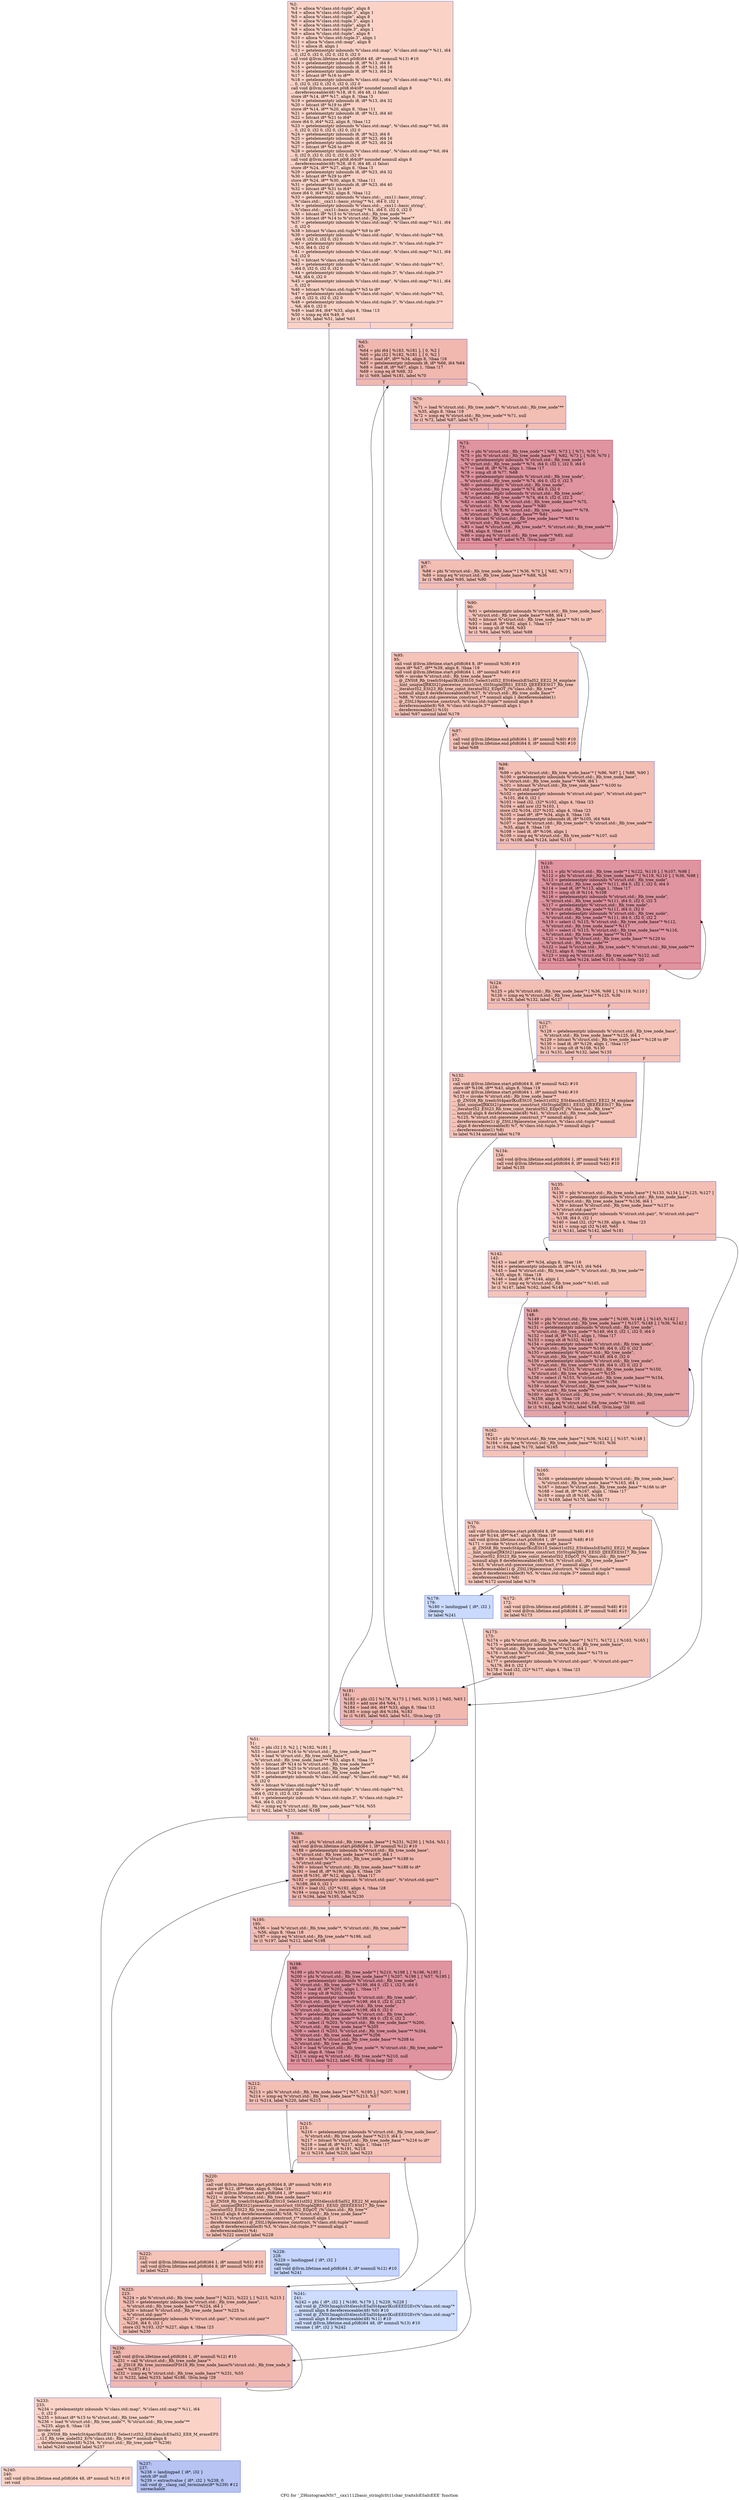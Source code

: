 digraph "CFG for '_Z9histogramNSt7__cxx1112basic_stringIcSt11char_traitsIcESaIcEEE' function" {
	label="CFG for '_Z9histogramNSt7__cxx1112basic_stringIcSt11char_traitsIcESaIcEEE' function";

	Node0x561bf09ddb70 [shape=record,color="#3d50c3ff", style=filled, fillcolor="#f59c7d70",label="{%2:\l  %3 = alloca %\"class.std::tuple\", align 8\l  %4 = alloca %\"class.std::tuple.3\", align 1\l  %5 = alloca %\"class.std::tuple\", align 8\l  %6 = alloca %\"class.std::tuple.3\", align 1\l  %7 = alloca %\"class.std::tuple\", align 8\l  %8 = alloca %\"class.std::tuple.3\", align 1\l  %9 = alloca %\"class.std::tuple\", align 8\l  %10 = alloca %\"class.std::tuple.3\", align 1\l  %11 = alloca %\"class.std::map\", align 8\l  %12 = alloca i8, align 1\l  %13 = getelementptr inbounds %\"class.std::map\", %\"class.std::map\"* %11, i64\l... 0, i32 0, i32 0, i32 0, i32 0, i32 0\l  call void @llvm.lifetime.start.p0i8(i64 48, i8* nonnull %13) #10\l  %14 = getelementptr inbounds i8, i8* %13, i64 8\l  %15 = getelementptr inbounds i8, i8* %13, i64 16\l  %16 = getelementptr inbounds i8, i8* %13, i64 24\l  %17 = bitcast i8* %16 to i8**\l  %18 = getelementptr inbounds %\"class.std::map\", %\"class.std::map\"* %11, i64\l... 0, i32 0, i32 0, i32 0, i32 0, i32 0\l  call void @llvm.memset.p0i8.i64(i8* noundef nonnull align 8\l... dereferenceable(48) %18, i8 0, i64 48, i1 false)\l  store i8* %14, i8** %17, align 8, !tbaa !3\l  %19 = getelementptr inbounds i8, i8* %13, i64 32\l  %20 = bitcast i8* %19 to i8**\l  store i8* %14, i8** %20, align 8, !tbaa !11\l  %21 = getelementptr inbounds i8, i8* %13, i64 40\l  %22 = bitcast i8* %21 to i64*\l  store i64 0, i64* %22, align 8, !tbaa !12\l  %23 = getelementptr inbounds %\"class.std::map\", %\"class.std::map\"* %0, i64\l... 0, i32 0, i32 0, i32 0, i32 0, i32 0\l  %24 = getelementptr inbounds i8, i8* %23, i64 8\l  %25 = getelementptr inbounds i8, i8* %23, i64 16\l  %26 = getelementptr inbounds i8, i8* %23, i64 24\l  %27 = bitcast i8* %26 to i8**\l  %28 = getelementptr inbounds %\"class.std::map\", %\"class.std::map\"* %0, i64\l... 0, i32 0, i32 0, i32 0, i32 0, i32 0\l  call void @llvm.memset.p0i8.i64(i8* noundef nonnull align 8\l... dereferenceable(48) %28, i8 0, i64 48, i1 false)\l  store i8* %24, i8** %27, align 8, !tbaa !3\l  %29 = getelementptr inbounds i8, i8* %23, i64 32\l  %30 = bitcast i8* %29 to i8**\l  store i8* %24, i8** %30, align 8, !tbaa !11\l  %31 = getelementptr inbounds i8, i8* %23, i64 40\l  %32 = bitcast i8* %31 to i64*\l  store i64 0, i64* %32, align 8, !tbaa !12\l  %33 = getelementptr inbounds %\"class.std::__cxx11::basic_string\",\l... %\"class.std::__cxx11::basic_string\"* %1, i64 0, i32 1\l  %34 = getelementptr inbounds %\"class.std::__cxx11::basic_string\",\l... %\"class.std::__cxx11::basic_string\"* %1, i64 0, i32 0, i32 0\l  %35 = bitcast i8* %15 to %\"struct.std::_Rb_tree_node\"**\l  %36 = bitcast i8* %14 to %\"struct.std::_Rb_tree_node_base\"*\l  %37 = getelementptr inbounds %\"class.std::map\", %\"class.std::map\"* %11, i64\l... 0, i32 0\l  %38 = bitcast %\"class.std::tuple\"* %9 to i8*\l  %39 = getelementptr inbounds %\"class.std::tuple\", %\"class.std::tuple\"* %9,\l... i64 0, i32 0, i32 0, i32 0\l  %40 = getelementptr inbounds %\"class.std::tuple.3\", %\"class.std::tuple.3\"*\l... %10, i64 0, i32 0\l  %41 = getelementptr inbounds %\"class.std::map\", %\"class.std::map\"* %11, i64\l... 0, i32 0\l  %42 = bitcast %\"class.std::tuple\"* %7 to i8*\l  %43 = getelementptr inbounds %\"class.std::tuple\", %\"class.std::tuple\"* %7,\l... i64 0, i32 0, i32 0, i32 0\l  %44 = getelementptr inbounds %\"class.std::tuple.3\", %\"class.std::tuple.3\"*\l... %8, i64 0, i32 0\l  %45 = getelementptr inbounds %\"class.std::map\", %\"class.std::map\"* %11, i64\l... 0, i32 0\l  %46 = bitcast %\"class.std::tuple\"* %5 to i8*\l  %47 = getelementptr inbounds %\"class.std::tuple\", %\"class.std::tuple\"* %5,\l... i64 0, i32 0, i32 0, i32 0\l  %48 = getelementptr inbounds %\"class.std::tuple.3\", %\"class.std::tuple.3\"*\l... %6, i64 0, i32 0\l  %49 = load i64, i64* %33, align 8, !tbaa !13\l  %50 = icmp eq i64 %49, 0\l  br i1 %50, label %51, label %63\l|{<s0>T|<s1>F}}"];
	Node0x561bf09ddb70:s0 -> Node0x561bf09e3ce0;
	Node0x561bf09ddb70:s1 -> Node0x561bf09e3d70;
	Node0x561bf09e3ce0 [shape=record,color="#3d50c3ff", style=filled, fillcolor="#f59c7d70",label="{%51:\l51:                                               \l  %52 = phi i32 [ 0, %2 ], [ %182, %181 ]\l  %53 = bitcast i8* %16 to %\"struct.std::_Rb_tree_node_base\"**\l  %54 = load %\"struct.std::_Rb_tree_node_base\"*,\l... %\"struct.std::_Rb_tree_node_base\"** %53, align 8, !tbaa !3\l  %55 = bitcast i8* %14 to %\"struct.std::_Rb_tree_node_base\"*\l  %56 = bitcast i8* %25 to %\"struct.std::_Rb_tree_node\"**\l  %57 = bitcast i8* %24 to %\"struct.std::_Rb_tree_node_base\"*\l  %58 = getelementptr inbounds %\"class.std::map\", %\"class.std::map\"* %0, i64\l... 0, i32 0\l  %59 = bitcast %\"class.std::tuple\"* %3 to i8*\l  %60 = getelementptr inbounds %\"class.std::tuple\", %\"class.std::tuple\"* %3,\l... i64 0, i32 0, i32 0, i32 0\l  %61 = getelementptr inbounds %\"class.std::tuple.3\", %\"class.std::tuple.3\"*\l... %4, i64 0, i32 0\l  %62 = icmp eq %\"struct.std::_Rb_tree_node_base\"* %54, %55\l  br i1 %62, label %233, label %186\l|{<s0>T|<s1>F}}"];
	Node0x561bf09e3ce0:s0 -> Node0x561bf09e45a0;
	Node0x561bf09e3ce0:s1 -> Node0x561bf09e4630;
	Node0x561bf09e3d70 [shape=record,color="#3d50c3ff", style=filled, fillcolor="#dc5d4a70",label="{%63:\l63:                                               \l  %64 = phi i64 [ %183, %181 ], [ 0, %2 ]\l  %65 = phi i32 [ %182, %181 ], [ 0, %2 ]\l  %66 = load i8*, i8** %34, align 8, !tbaa !16\l  %67 = getelementptr inbounds i8, i8* %66, i64 %64\l  %68 = load i8, i8* %67, align 1, !tbaa !17\l  %69 = icmp eq i8 %68, 32\l  br i1 %69, label %181, label %70\l|{<s0>T|<s1>F}}"];
	Node0x561bf09e3d70:s0 -> Node0x561bf09e3eb0;
	Node0x561bf09e3d70:s1 -> Node0x561bf09e4d30;
	Node0x561bf09e4d30 [shape=record,color="#3d50c3ff", style=filled, fillcolor="#e36c5570",label="{%70:\l70:                                               \l  %71 = load %\"struct.std::_Rb_tree_node\"*, %\"struct.std::_Rb_tree_node\"**\l... %35, align 8, !tbaa !18\l  %72 = icmp eq %\"struct.std::_Rb_tree_node\"* %71, null\l  br i1 %72, label %87, label %73\l|{<s0>T|<s1>F}}"];
	Node0x561bf09e4d30:s0 -> Node0x561bf09e5070;
	Node0x561bf09e4d30:s1 -> Node0x561bf09e5100;
	Node0x561bf09e5100 [shape=record,color="#b70d28ff", style=filled, fillcolor="#b70d2870",label="{%73:\l73:                                               \l  %74 = phi %\"struct.std::_Rb_tree_node\"* [ %85, %73 ], [ %71, %70 ]\l  %75 = phi %\"struct.std::_Rb_tree_node_base\"* [ %82, %73 ], [ %36, %70 ]\l  %76 = getelementptr inbounds %\"struct.std::_Rb_tree_node\",\l... %\"struct.std::_Rb_tree_node\"* %74, i64 0, i32 1, i32 0, i64 0\l  %77 = load i8, i8* %76, align 1, !tbaa !17\l  %78 = icmp slt i8 %77, %68\l  %79 = getelementptr inbounds %\"struct.std::_Rb_tree_node\",\l... %\"struct.std::_Rb_tree_node\"* %74, i64 0, i32 0, i32 3\l  %80 = getelementptr %\"struct.std::_Rb_tree_node\",\l... %\"struct.std::_Rb_tree_node\"* %74, i64 0, i32 0\l  %81 = getelementptr inbounds %\"struct.std::_Rb_tree_node\",\l... %\"struct.std::_Rb_tree_node\"* %74, i64 0, i32 0, i32 2\l  %82 = select i1 %78, %\"struct.std::_Rb_tree_node_base\"* %75,\l... %\"struct.std::_Rb_tree_node_base\"* %80\l  %83 = select i1 %78, %\"struct.std::_Rb_tree_node_base\"** %79,\l... %\"struct.std::_Rb_tree_node_base\"** %81\l  %84 = bitcast %\"struct.std::_Rb_tree_node_base\"** %83 to\l... %\"struct.std::_Rb_tree_node\"**\l  %85 = load %\"struct.std::_Rb_tree_node\"*, %\"struct.std::_Rb_tree_node\"**\l... %84, align 8, !tbaa !19\l  %86 = icmp eq %\"struct.std::_Rb_tree_node\"* %85, null\l  br i1 %86, label %87, label %73, !llvm.loop !20\l|{<s0>T|<s1>F}}"];
	Node0x561bf09e5100:s0 -> Node0x561bf09e5070;
	Node0x561bf09e5100:s1 -> Node0x561bf09e5100;
	Node0x561bf09e5070 [shape=record,color="#3d50c3ff", style=filled, fillcolor="#e36c5570",label="{%87:\l87:                                               \l  %88 = phi %\"struct.std::_Rb_tree_node_base\"* [ %36, %70 ], [ %82, %73 ]\l  %89 = icmp eq %\"struct.std::_Rb_tree_node_base\"* %88, %36\l  br i1 %89, label %95, label %90\l|{<s0>T|<s1>F}}"];
	Node0x561bf09e5070:s0 -> Node0x561bf09e63f0;
	Node0x561bf09e5070:s1 -> Node0x561bf09e6440;
	Node0x561bf09e6440 [shape=record,color="#3d50c3ff", style=filled, fillcolor="#e8765c70",label="{%90:\l90:                                               \l  %91 = getelementptr inbounds %\"struct.std::_Rb_tree_node_base\",\l... %\"struct.std::_Rb_tree_node_base\"* %88, i64 1\l  %92 = bitcast %\"struct.std::_Rb_tree_node_base\"* %91 to i8*\l  %93 = load i8, i8* %92, align 1, !tbaa !17\l  %94 = icmp slt i8 %68, %93\l  br i1 %94, label %95, label %98\l|{<s0>T|<s1>F}}"];
	Node0x561bf09e6440:s0 -> Node0x561bf09e63f0;
	Node0x561bf09e6440:s1 -> Node0x561bf09e6790;
	Node0x561bf09e63f0 [shape=record,color="#3d50c3ff", style=filled, fillcolor="#e8765c70",label="{%95:\l95:                                               \l  call void @llvm.lifetime.start.p0i8(i64 8, i8* nonnull %38) #10\l  store i8* %67, i8** %39, align 8, !tbaa !19\l  call void @llvm.lifetime.start.p0i8(i64 1, i8* nonnull %40) #10\l  %96 = invoke %\"struct.std::_Rb_tree_node_base\"*\l... @_ZNSt8_Rb_treeIcSt4pairIKciESt10_Select1stIS2_ESt4lessIcESaIS2_EE22_M_emplace\l..._hint_uniqueIJRKSt21piecewise_construct_tSt5tupleIJRS1_EESD_IJEEEEESt17_Rb_tree\l..._iteratorIS2_ESt23_Rb_tree_const_iteratorIS2_EDpOT_(%\"class.std::_Rb_tree\"*\l... nonnull align 8 dereferenceable(48) %37, %\"struct.std::_Rb_tree_node_base\"*\l... %88, %\"struct.std::piecewise_construct_t\"* nonnull align 1 dereferenceable(1)\l... @_ZStL19piecewise_construct, %\"class.std::tuple\"* nonnull align 8\l... dereferenceable(8) %9, %\"class.std::tuple.3\"* nonnull align 1\l... dereferenceable(1) %10)\l          to label %97 unwind label %179\l}"];
	Node0x561bf09e63f0 -> Node0x561bf09e72f0;
	Node0x561bf09e63f0 -> Node0x561bf09e7340;
	Node0x561bf09e72f0 [shape=record,color="#3d50c3ff", style=filled, fillcolor="#e8765c70",label="{%97:\l97:                                               \l  call void @llvm.lifetime.end.p0i8(i64 1, i8* nonnull %40) #10\l  call void @llvm.lifetime.end.p0i8(i64 8, i8* nonnull %38) #10\l  br label %98\l}"];
	Node0x561bf09e72f0 -> Node0x561bf09e6790;
	Node0x561bf09e6790 [shape=record,color="#3d50c3ff", style=filled, fillcolor="#e36c5570",label="{%98:\l98:                                               \l  %99 = phi %\"struct.std::_Rb_tree_node_base\"* [ %96, %97 ], [ %88, %90 ]\l  %100 = getelementptr inbounds %\"struct.std::_Rb_tree_node_base\",\l... %\"struct.std::_Rb_tree_node_base\"* %99, i64 1\l  %101 = bitcast %\"struct.std::_Rb_tree_node_base\"* %100 to\l... %\"struct.std::pair\"*\l  %102 = getelementptr inbounds %\"struct.std::pair\", %\"struct.std::pair\"*\l... %101, i64 0, i32 1\l  %103 = load i32, i32* %102, align 4, !tbaa !23\l  %104 = add nsw i32 %103, 1\l  store i32 %104, i32* %102, align 4, !tbaa !23\l  %105 = load i8*, i8** %34, align 8, !tbaa !16\l  %106 = getelementptr inbounds i8, i8* %105, i64 %64\l  %107 = load %\"struct.std::_Rb_tree_node\"*, %\"struct.std::_Rb_tree_node\"**\l... %35, align 8, !tbaa !18\l  %108 = load i8, i8* %106, align 1\l  %109 = icmp eq %\"struct.std::_Rb_tree_node\"* %107, null\l  br i1 %109, label %124, label %110\l|{<s0>T|<s1>F}}"];
	Node0x561bf09e6790:s0 -> Node0x561bf09e93f0;
	Node0x561bf09e6790:s1 -> Node0x561bf09e9480;
	Node0x561bf09e9480 [shape=record,color="#b70d28ff", style=filled, fillcolor="#b70d2870",label="{%110:\l110:                                              \l  %111 = phi %\"struct.std::_Rb_tree_node\"* [ %122, %110 ], [ %107, %98 ]\l  %112 = phi %\"struct.std::_Rb_tree_node_base\"* [ %119, %110 ], [ %36, %98 ]\l  %113 = getelementptr inbounds %\"struct.std::_Rb_tree_node\",\l... %\"struct.std::_Rb_tree_node\"* %111, i64 0, i32 1, i32 0, i64 0\l  %114 = load i8, i8* %113, align 1, !tbaa !17\l  %115 = icmp slt i8 %114, %108\l  %116 = getelementptr inbounds %\"struct.std::_Rb_tree_node\",\l... %\"struct.std::_Rb_tree_node\"* %111, i64 0, i32 0, i32 3\l  %117 = getelementptr %\"struct.std::_Rb_tree_node\",\l... %\"struct.std::_Rb_tree_node\"* %111, i64 0, i32 0\l  %118 = getelementptr inbounds %\"struct.std::_Rb_tree_node\",\l... %\"struct.std::_Rb_tree_node\"* %111, i64 0, i32 0, i32 2\l  %119 = select i1 %115, %\"struct.std::_Rb_tree_node_base\"* %112,\l... %\"struct.std::_Rb_tree_node_base\"* %117\l  %120 = select i1 %115, %\"struct.std::_Rb_tree_node_base\"** %116,\l... %\"struct.std::_Rb_tree_node_base\"** %118\l  %121 = bitcast %\"struct.std::_Rb_tree_node_base\"** %120 to\l... %\"struct.std::_Rb_tree_node\"**\l  %122 = load %\"struct.std::_Rb_tree_node\"*, %\"struct.std::_Rb_tree_node\"**\l... %121, align 8, !tbaa !19\l  %123 = icmp eq %\"struct.std::_Rb_tree_node\"* %122, null\l  br i1 %123, label %124, label %110, !llvm.loop !20\l|{<s0>T|<s1>F}}"];
	Node0x561bf09e9480:s0 -> Node0x561bf09e93f0;
	Node0x561bf09e9480:s1 -> Node0x561bf09e9480;
	Node0x561bf09e93f0 [shape=record,color="#3d50c3ff", style=filled, fillcolor="#e36c5570",label="{%124:\l124:                                              \l  %125 = phi %\"struct.std::_Rb_tree_node_base\"* [ %36, %98 ], [ %119, %110 ]\l  %126 = icmp eq %\"struct.std::_Rb_tree_node_base\"* %125, %36\l  br i1 %126, label %132, label %127\l|{<s0>T|<s1>F}}"];
	Node0x561bf09e93f0:s0 -> Node0x561bf09ea4f0;
	Node0x561bf09e93f0:s1 -> Node0x561bf09ea540;
	Node0x561bf09ea540 [shape=record,color="#3d50c3ff", style=filled, fillcolor="#e8765c70",label="{%127:\l127:                                              \l  %128 = getelementptr inbounds %\"struct.std::_Rb_tree_node_base\",\l... %\"struct.std::_Rb_tree_node_base\"* %125, i64 1\l  %129 = bitcast %\"struct.std::_Rb_tree_node_base\"* %128 to i8*\l  %130 = load i8, i8* %129, align 1, !tbaa !17\l  %131 = icmp slt i8 %108, %130\l  br i1 %131, label %132, label %135\l|{<s0>T|<s1>F}}"];
	Node0x561bf09ea540:s0 -> Node0x561bf09ea4f0;
	Node0x561bf09ea540:s1 -> Node0x561bf09eb060;
	Node0x561bf09ea4f0 [shape=record,color="#3d50c3ff", style=filled, fillcolor="#e8765c70",label="{%132:\l132:                                              \l  call void @llvm.lifetime.start.p0i8(i64 8, i8* nonnull %42) #10\l  store i8* %106, i8** %43, align 8, !tbaa !19\l  call void @llvm.lifetime.start.p0i8(i64 1, i8* nonnull %44) #10\l  %133 = invoke %\"struct.std::_Rb_tree_node_base\"*\l... @_ZNSt8_Rb_treeIcSt4pairIKciESt10_Select1stIS2_ESt4lessIcESaIS2_EE22_M_emplace\l..._hint_uniqueIJRKSt21piecewise_construct_tSt5tupleIJRS1_EESD_IJEEEEESt17_Rb_tree\l..._iteratorIS2_ESt23_Rb_tree_const_iteratorIS2_EDpOT_(%\"class.std::_Rb_tree\"*\l... nonnull align 8 dereferenceable(48) %41, %\"struct.std::_Rb_tree_node_base\"*\l... %125, %\"struct.std::piecewise_construct_t\"* nonnull align 1\l... dereferenceable(1) @_ZStL19piecewise_construct, %\"class.std::tuple\"* nonnull\l... align 8 dereferenceable(8) %7, %\"class.std::tuple.3\"* nonnull align 1\l... dereferenceable(1) %8)\l          to label %134 unwind label %179\l}"];
	Node0x561bf09ea4f0 -> Node0x561bf09eb550;
	Node0x561bf09ea4f0 -> Node0x561bf09e7340;
	Node0x561bf09eb550 [shape=record,color="#3d50c3ff", style=filled, fillcolor="#e8765c70",label="{%134:\l134:                                              \l  call void @llvm.lifetime.end.p0i8(i64 1, i8* nonnull %44) #10\l  call void @llvm.lifetime.end.p0i8(i64 8, i8* nonnull %42) #10\l  br label %135\l}"];
	Node0x561bf09eb550 -> Node0x561bf09eb060;
	Node0x561bf09eb060 [shape=record,color="#3d50c3ff", style=filled, fillcolor="#e36c5570",label="{%135:\l135:                                              \l  %136 = phi %\"struct.std::_Rb_tree_node_base\"* [ %133, %134 ], [ %125, %127 ]\l  %137 = getelementptr inbounds %\"struct.std::_Rb_tree_node_base\",\l... %\"struct.std::_Rb_tree_node_base\"* %136, i64 1\l  %138 = bitcast %\"struct.std::_Rb_tree_node_base\"* %137 to\l... %\"struct.std::pair\"*\l  %139 = getelementptr inbounds %\"struct.std::pair\", %\"struct.std::pair\"*\l... %138, i64 0, i32 1\l  %140 = load i32, i32* %139, align 4, !tbaa !23\l  %141 = icmp sgt i32 %140, %65\l  br i1 %141, label %142, label %181\l|{<s0>T|<s1>F}}"];
	Node0x561bf09eb060:s0 -> Node0x561bf09ebe80;
	Node0x561bf09eb060:s1 -> Node0x561bf09e3eb0;
	Node0x561bf09ebe80 [shape=record,color="#3d50c3ff", style=filled, fillcolor="#e97a5f70",label="{%142:\l142:                                              \l  %143 = load i8*, i8** %34, align 8, !tbaa !16\l  %144 = getelementptr inbounds i8, i8* %143, i64 %64\l  %145 = load %\"struct.std::_Rb_tree_node\"*, %\"struct.std::_Rb_tree_node\"**\l... %35, align 8, !tbaa !18\l  %146 = load i8, i8* %144, align 1\l  %147 = icmp eq %\"struct.std::_Rb_tree_node\"* %145, null\l  br i1 %147, label %162, label %148\l|{<s0>T|<s1>F}}"];
	Node0x561bf09ebe80:s0 -> Node0x561bf09ec200;
	Node0x561bf09ebe80:s1 -> Node0x561bf09ec250;
	Node0x561bf09ec250 [shape=record,color="#3d50c3ff", style=filled, fillcolor="#c32e3170",label="{%148:\l148:                                              \l  %149 = phi %\"struct.std::_Rb_tree_node\"* [ %160, %148 ], [ %145, %142 ]\l  %150 = phi %\"struct.std::_Rb_tree_node_base\"* [ %157, %148 ], [ %36, %142 ]\l  %151 = getelementptr inbounds %\"struct.std::_Rb_tree_node\",\l... %\"struct.std::_Rb_tree_node\"* %149, i64 0, i32 1, i32 0, i64 0\l  %152 = load i8, i8* %151, align 1, !tbaa !17\l  %153 = icmp slt i8 %152, %146\l  %154 = getelementptr inbounds %\"struct.std::_Rb_tree_node\",\l... %\"struct.std::_Rb_tree_node\"* %149, i64 0, i32 0, i32 3\l  %155 = getelementptr %\"struct.std::_Rb_tree_node\",\l... %\"struct.std::_Rb_tree_node\"* %149, i64 0, i32 0\l  %156 = getelementptr inbounds %\"struct.std::_Rb_tree_node\",\l... %\"struct.std::_Rb_tree_node\"* %149, i64 0, i32 0, i32 2\l  %157 = select i1 %153, %\"struct.std::_Rb_tree_node_base\"* %150,\l... %\"struct.std::_Rb_tree_node_base\"* %155\l  %158 = select i1 %153, %\"struct.std::_Rb_tree_node_base\"** %154,\l... %\"struct.std::_Rb_tree_node_base\"** %156\l  %159 = bitcast %\"struct.std::_Rb_tree_node_base\"** %158 to\l... %\"struct.std::_Rb_tree_node\"**\l  %160 = load %\"struct.std::_Rb_tree_node\"*, %\"struct.std::_Rb_tree_node\"**\l... %159, align 8, !tbaa !19\l  %161 = icmp eq %\"struct.std::_Rb_tree_node\"* %160, null\l  br i1 %161, label %162, label %148, !llvm.loop !20\l|{<s0>T|<s1>F}}"];
	Node0x561bf09ec250:s0 -> Node0x561bf09ec200;
	Node0x561bf09ec250:s1 -> Node0x561bf09ec250;
	Node0x561bf09ec200 [shape=record,color="#3d50c3ff", style=filled, fillcolor="#e97a5f70",label="{%162:\l162:                                              \l  %163 = phi %\"struct.std::_Rb_tree_node_base\"* [ %36, %142 ], [ %157, %148 ]\l  %164 = icmp eq %\"struct.std::_Rb_tree_node_base\"* %163, %36\l  br i1 %164, label %170, label %165\l|{<s0>T|<s1>F}}"];
	Node0x561bf09ec200:s0 -> Node0x561bf09ecc30;
	Node0x561bf09ec200:s1 -> Node0x561bf09ecc80;
	Node0x561bf09ecc80 [shape=record,color="#3d50c3ff", style=filled, fillcolor="#ed836670",label="{%165:\l165:                                              \l  %166 = getelementptr inbounds %\"struct.std::_Rb_tree_node_base\",\l... %\"struct.std::_Rb_tree_node_base\"* %163, i64 1\l  %167 = bitcast %\"struct.std::_Rb_tree_node_base\"* %166 to i8*\l  %168 = load i8, i8* %167, align 1, !tbaa !17\l  %169 = icmp slt i8 %146, %168\l  br i1 %169, label %170, label %173\l|{<s0>T|<s1>F}}"];
	Node0x561bf09ecc80:s0 -> Node0x561bf09ecc30;
	Node0x561bf09ecc80:s1 -> Node0x561bf09ecf90;
	Node0x561bf09ecc30 [shape=record,color="#3d50c3ff", style=filled, fillcolor="#ed836670",label="{%170:\l170:                                              \l  call void @llvm.lifetime.start.p0i8(i64 8, i8* nonnull %46) #10\l  store i8* %144, i8** %47, align 8, !tbaa !19\l  call void @llvm.lifetime.start.p0i8(i64 1, i8* nonnull %48) #10\l  %171 = invoke %\"struct.std::_Rb_tree_node_base\"*\l... @_ZNSt8_Rb_treeIcSt4pairIKciESt10_Select1stIS2_ESt4lessIcESaIS2_EE22_M_emplace\l..._hint_uniqueIJRKSt21piecewise_construct_tSt5tupleIJRS1_EESD_IJEEEEESt17_Rb_tree\l..._iteratorIS2_ESt23_Rb_tree_const_iteratorIS2_EDpOT_(%\"class.std::_Rb_tree\"*\l... nonnull align 8 dereferenceable(48) %45, %\"struct.std::_Rb_tree_node_base\"*\l... %163, %\"struct.std::piecewise_construct_t\"* nonnull align 1\l... dereferenceable(1) @_ZStL19piecewise_construct, %\"class.std::tuple\"* nonnull\l... align 8 dereferenceable(8) %5, %\"class.std::tuple.3\"* nonnull align 1\l... dereferenceable(1) %6)\l          to label %172 unwind label %179\l}"];
	Node0x561bf09ecc30 -> Node0x561bf09ed460;
	Node0x561bf09ecc30 -> Node0x561bf09e7340;
	Node0x561bf09ed460 [shape=record,color="#3d50c3ff", style=filled, fillcolor="#ed836670",label="{%172:\l172:                                              \l  call void @llvm.lifetime.end.p0i8(i64 1, i8* nonnull %48) #10\l  call void @llvm.lifetime.end.p0i8(i64 8, i8* nonnull %46) #10\l  br label %173\l}"];
	Node0x561bf09ed460 -> Node0x561bf09ecf90;
	Node0x561bf09ecf90 [shape=record,color="#3d50c3ff", style=filled, fillcolor="#e97a5f70",label="{%173:\l173:                                              \l  %174 = phi %\"struct.std::_Rb_tree_node_base\"* [ %171, %172 ], [ %163, %165 ]\l  %175 = getelementptr inbounds %\"struct.std::_Rb_tree_node_base\",\l... %\"struct.std::_Rb_tree_node_base\"* %174, i64 1\l  %176 = bitcast %\"struct.std::_Rb_tree_node_base\"* %175 to\l... %\"struct.std::pair\"*\l  %177 = getelementptr inbounds %\"struct.std::pair\", %\"struct.std::pair\"*\l... %176, i64 0, i32 1\l  %178 = load i32, i32* %177, align 4, !tbaa !23\l  br label %181\l}"];
	Node0x561bf09ecf90 -> Node0x561bf09e3eb0;
	Node0x561bf09e7340 [shape=record,color="#3d50c3ff", style=filled, fillcolor="#88abfd70",label="{%179:\l179:                                              \l  %180 = landingpad \{ i8*, i32 \}\l          cleanup\l  br label %241\l}"];
	Node0x561bf09e7340 -> Node0x561bf09eddc0;
	Node0x561bf09e3eb0 [shape=record,color="#3d50c3ff", style=filled, fillcolor="#dc5d4a70",label="{%181:\l181:                                              \l  %182 = phi i32 [ %178, %173 ], [ %65, %135 ], [ %65, %63 ]\l  %183 = add nuw i64 %64, 1\l  %184 = load i64, i64* %33, align 8, !tbaa !13\l  %185 = icmp ugt i64 %184, %183\l  br i1 %185, label %63, label %51, !llvm.loop !25\l|{<s0>T|<s1>F}}"];
	Node0x561bf09e3eb0:s0 -> Node0x561bf09e3d70;
	Node0x561bf09e3eb0:s1 -> Node0x561bf09e3ce0;
	Node0x561bf09e4630 [shape=record,color="#3d50c3ff", style=filled, fillcolor="#dc5d4a70",label="{%186:\l186:                                              \l  %187 = phi %\"struct.std::_Rb_tree_node_base\"* [ %231, %230 ], [ %54, %51 ]\l  call void @llvm.lifetime.start.p0i8(i64 1, i8* nonnull %12) #10\l  %188 = getelementptr inbounds %\"struct.std::_Rb_tree_node_base\",\l... %\"struct.std::_Rb_tree_node_base\"* %187, i64 1\l  %189 = bitcast %\"struct.std::_Rb_tree_node_base\"* %188 to\l... %\"struct.std::pair\"*\l  %190 = bitcast %\"struct.std::_Rb_tree_node_base\"* %188 to i8*\l  %191 = load i8, i8* %190, align 4, !tbaa !26\l  store i8 %191, i8* %12, align 1, !tbaa !17\l  %192 = getelementptr inbounds %\"struct.std::pair\", %\"struct.std::pair\"*\l... %189, i64 0, i32 1\l  %193 = load i32, i32* %192, align 4, !tbaa !28\l  %194 = icmp eq i32 %193, %52\l  br i1 %194, label %195, label %230\l|{<s0>T|<s1>F}}"];
	Node0x561bf09e4630:s0 -> Node0x561bf09ef010;
	Node0x561bf09e4630:s1 -> Node0x561bf09ee820;
	Node0x561bf09ef010 [shape=record,color="#3d50c3ff", style=filled, fillcolor="#e36c5570",label="{%195:\l195:                                              \l  %196 = load %\"struct.std::_Rb_tree_node\"*, %\"struct.std::_Rb_tree_node\"**\l... %56, align 8, !tbaa !18\l  %197 = icmp eq %\"struct.std::_Rb_tree_node\"* %196, null\l  br i1 %197, label %212, label %198\l|{<s0>T|<s1>F}}"];
	Node0x561bf09ef010:s0 -> Node0x561bf09ef250;
	Node0x561bf09ef010:s1 -> Node0x561bf09ef2a0;
	Node0x561bf09ef2a0 [shape=record,color="#b70d28ff", style=filled, fillcolor="#b70d2870",label="{%198:\l198:                                              \l  %199 = phi %\"struct.std::_Rb_tree_node\"* [ %210, %198 ], [ %196, %195 ]\l  %200 = phi %\"struct.std::_Rb_tree_node_base\"* [ %207, %198 ], [ %57, %195 ]\l  %201 = getelementptr inbounds %\"struct.std::_Rb_tree_node\",\l... %\"struct.std::_Rb_tree_node\"* %199, i64 0, i32 1, i32 0, i64 0\l  %202 = load i8, i8* %201, align 1, !tbaa !17\l  %203 = icmp slt i8 %202, %191\l  %204 = getelementptr inbounds %\"struct.std::_Rb_tree_node\",\l... %\"struct.std::_Rb_tree_node\"* %199, i64 0, i32 0, i32 3\l  %205 = getelementptr %\"struct.std::_Rb_tree_node\",\l... %\"struct.std::_Rb_tree_node\"* %199, i64 0, i32 0\l  %206 = getelementptr inbounds %\"struct.std::_Rb_tree_node\",\l... %\"struct.std::_Rb_tree_node\"* %199, i64 0, i32 0, i32 2\l  %207 = select i1 %203, %\"struct.std::_Rb_tree_node_base\"* %200,\l... %\"struct.std::_Rb_tree_node_base\"* %205\l  %208 = select i1 %203, %\"struct.std::_Rb_tree_node_base\"** %204,\l... %\"struct.std::_Rb_tree_node_base\"** %206\l  %209 = bitcast %\"struct.std::_Rb_tree_node_base\"** %208 to\l... %\"struct.std::_Rb_tree_node\"**\l  %210 = load %\"struct.std::_Rb_tree_node\"*, %\"struct.std::_Rb_tree_node\"**\l... %209, align 8, !tbaa !19\l  %211 = icmp eq %\"struct.std::_Rb_tree_node\"* %210, null\l  br i1 %211, label %212, label %198, !llvm.loop !20\l|{<s0>T|<s1>F}}"];
	Node0x561bf09ef2a0:s0 -> Node0x561bf09ef250;
	Node0x561bf09ef2a0:s1 -> Node0x561bf09ef2a0;
	Node0x561bf09ef250 [shape=record,color="#3d50c3ff", style=filled, fillcolor="#e36c5570",label="{%212:\l212:                                              \l  %213 = phi %\"struct.std::_Rb_tree_node_base\"* [ %57, %195 ], [ %207, %198 ]\l  %214 = icmp eq %\"struct.std::_Rb_tree_node_base\"* %213, %57\l  br i1 %214, label %220, label %215\l|{<s0>T|<s1>F}}"];
	Node0x561bf09ef250:s0 -> Node0x561bf09efd00;
	Node0x561bf09ef250:s1 -> Node0x561bf09efd50;
	Node0x561bf09efd50 [shape=record,color="#3d50c3ff", style=filled, fillcolor="#e8765c70",label="{%215:\l215:                                              \l  %216 = getelementptr inbounds %\"struct.std::_Rb_tree_node_base\",\l... %\"struct.std::_Rb_tree_node_base\"* %213, i64 1\l  %217 = bitcast %\"struct.std::_Rb_tree_node_base\"* %216 to i8*\l  %218 = load i8, i8* %217, align 1, !tbaa !17\l  %219 = icmp slt i8 %191, %218\l  br i1 %219, label %220, label %223\l|{<s0>T|<s1>F}}"];
	Node0x561bf09efd50:s0 -> Node0x561bf09efd00;
	Node0x561bf09efd50:s1 -> Node0x561bf09f0060;
	Node0x561bf09efd00 [shape=record,color="#3d50c3ff", style=filled, fillcolor="#e8765c70",label="{%220:\l220:                                              \l  call void @llvm.lifetime.start.p0i8(i64 8, i8* nonnull %59) #10\l  store i8* %12, i8** %60, align 8, !tbaa !19\l  call void @llvm.lifetime.start.p0i8(i64 1, i8* nonnull %61) #10\l  %221 = invoke %\"struct.std::_Rb_tree_node_base\"*\l... @_ZNSt8_Rb_treeIcSt4pairIKciESt10_Select1stIS2_ESt4lessIcESaIS2_EE22_M_emplace\l..._hint_uniqueIJRKSt21piecewise_construct_tSt5tupleIJRS1_EESD_IJEEEEESt17_Rb_tree\l..._iteratorIS2_ESt23_Rb_tree_const_iteratorIS2_EDpOT_(%\"class.std::_Rb_tree\"*\l... nonnull align 8 dereferenceable(48) %58, %\"struct.std::_Rb_tree_node_base\"*\l... %213, %\"struct.std::piecewise_construct_t\"* nonnull align 1\l... dereferenceable(1) @_ZStL19piecewise_construct, %\"class.std::tuple\"* nonnull\l... align 8 dereferenceable(8) %3, %\"class.std::tuple.3\"* nonnull align 1\l... dereferenceable(1) %4)\l          to label %222 unwind label %228\l}"];
	Node0x561bf09efd00 -> Node0x561bf09f0570;
	Node0x561bf09efd00 -> Node0x561bf09f05c0;
	Node0x561bf09f0570 [shape=record,color="#3d50c3ff", style=filled, fillcolor="#e8765c70",label="{%222:\l222:                                              \l  call void @llvm.lifetime.end.p0i8(i64 1, i8* nonnull %61) #10\l  call void @llvm.lifetime.end.p0i8(i64 8, i8* nonnull %59) #10\l  br label %223\l}"];
	Node0x561bf09f0570 -> Node0x561bf09f0060;
	Node0x561bf09f0060 [shape=record,color="#3d50c3ff", style=filled, fillcolor="#e36c5570",label="{%223:\l223:                                              \l  %224 = phi %\"struct.std::_Rb_tree_node_base\"* [ %221, %222 ], [ %213, %215 ]\l  %225 = getelementptr inbounds %\"struct.std::_Rb_tree_node_base\",\l... %\"struct.std::_Rb_tree_node_base\"* %224, i64 1\l  %226 = bitcast %\"struct.std::_Rb_tree_node_base\"* %225 to\l... %\"struct.std::pair\"*\l  %227 = getelementptr inbounds %\"struct.std::pair\", %\"struct.std::pair\"*\l... %226, i64 0, i32 1\l  store i32 %193, i32* %227, align 4, !tbaa !23\l  br label %230\l}"];
	Node0x561bf09f0060 -> Node0x561bf09ee820;
	Node0x561bf09f05c0 [shape=record,color="#3d50c3ff", style=filled, fillcolor="#7a9df870",label="{%228:\l228:                                              \l  %229 = landingpad \{ i8*, i32 \}\l          cleanup\l  call void @llvm.lifetime.end.p0i8(i64 1, i8* nonnull %12) #10\l  br label %241\l}"];
	Node0x561bf09f05c0 -> Node0x561bf09eddc0;
	Node0x561bf09ee820 [shape=record,color="#3d50c3ff", style=filled, fillcolor="#dc5d4a70",label="{%230:\l230:                                              \l  call void @llvm.lifetime.end.p0i8(i64 1, i8* nonnull %12) #10\l  %231 = call %\"struct.std::_Rb_tree_node_base\"*\l... @_ZSt18_Rb_tree_incrementPSt18_Rb_tree_node_base(%\"struct.std::_Rb_tree_node_b\l...ase\"* %187) #11\l  %232 = icmp eq %\"struct.std::_Rb_tree_node_base\"* %231, %55\l  br i1 %232, label %233, label %186, !llvm.loop !29\l|{<s0>T|<s1>F}}"];
	Node0x561bf09ee820:s0 -> Node0x561bf09e45a0;
	Node0x561bf09ee820:s1 -> Node0x561bf09e4630;
	Node0x561bf09e45a0 [shape=record,color="#3d50c3ff", style=filled, fillcolor="#f59c7d70",label="{%233:\l233:                                              \l  %234 = getelementptr inbounds %\"class.std::map\", %\"class.std::map\"* %11, i64\l... 0, i32 0\l  %235 = bitcast i8* %15 to %\"struct.std::_Rb_tree_node\"**\l  %236 = load %\"struct.std::_Rb_tree_node\"*, %\"struct.std::_Rb_tree_node\"**\l... %235, align 8, !tbaa !18\l  invoke void\l... @_ZNSt8_Rb_treeIcSt4pairIKciESt10_Select1stIS2_ESt4lessIcESaIS2_EE8_M_eraseEPS\l...t13_Rb_tree_nodeIS2_E(%\"class.std::_Rb_tree\"* nonnull align 8\l... dereferenceable(48) %234, %\"struct.std::_Rb_tree_node\"* %236)\l          to label %240 unwind label %237\l}"];
	Node0x561bf09e45a0 -> Node0x561bf09e0250;
	Node0x561bf09e45a0 -> Node0x561bf09e02a0;
	Node0x561bf09e02a0 [shape=record,color="#3d50c3ff", style=filled, fillcolor="#5977e370",label="{%237:\l237:                                              \l  %238 = landingpad \{ i8*, i32 \}\l          catch i8* null\l  %239 = extractvalue \{ i8*, i32 \} %238, 0\l  call void @__clang_call_terminate(i8* %239) #12\l  unreachable\l}"];
	Node0x561bf09e0250 [shape=record,color="#3d50c3ff", style=filled, fillcolor="#f59c7d70",label="{%240:\l240:                                              \l  call void @llvm.lifetime.end.p0i8(i64 48, i8* nonnull %13) #10\l  ret void\l}"];
	Node0x561bf09eddc0 [shape=record,color="#3d50c3ff", style=filled, fillcolor="#8fb1fe70",label="{%241:\l241:                                              \l  %242 = phi \{ i8*, i32 \} [ %180, %179 ], [ %229, %228 ]\l  call void @_ZNSt3mapIciSt4lessIcESaISt4pairIKciEEED2Ev(%\"class.std::map\"*\l... nonnull align 8 dereferenceable(48) %0) #10\l  call void @_ZNSt3mapIciSt4lessIcESaISt4pairIKciEEED2Ev(%\"class.std::map\"*\l... nonnull align 8 dereferenceable(48) %11) #10\l  call void @llvm.lifetime.end.p0i8(i64 48, i8* nonnull %13) #10\l  resume \{ i8*, i32 \} %242\l}"];
}
